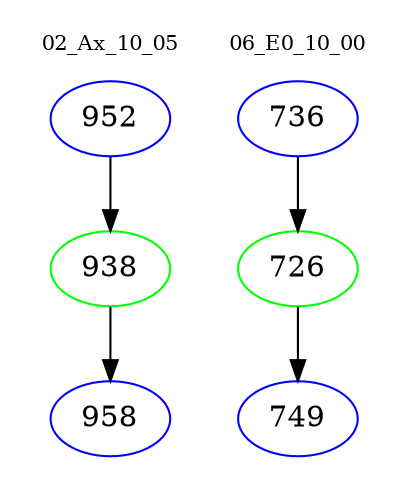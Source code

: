 digraph{
subgraph cluster_0 {
color = white
label = "02_Ax_10_05";
fontsize=10;
T0_952 [label="952", color="blue"]
T0_952 -> T0_938 [color="black"]
T0_938 [label="938", color="green"]
T0_938 -> T0_958 [color="black"]
T0_958 [label="958", color="blue"]
}
subgraph cluster_1 {
color = white
label = "06_E0_10_00";
fontsize=10;
T1_736 [label="736", color="blue"]
T1_736 -> T1_726 [color="black"]
T1_726 [label="726", color="green"]
T1_726 -> T1_749 [color="black"]
T1_749 [label="749", color="blue"]
}
}
